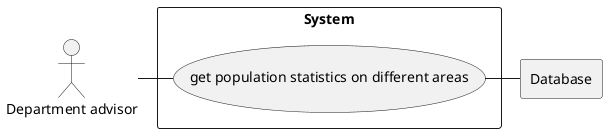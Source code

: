 @startuml

actor A as "Department advisor"

rectangle Database

rectangle System {
usecase UC1 as "get population statistics on different areas"

A - UC1
UC1 - Database
}

@enduml